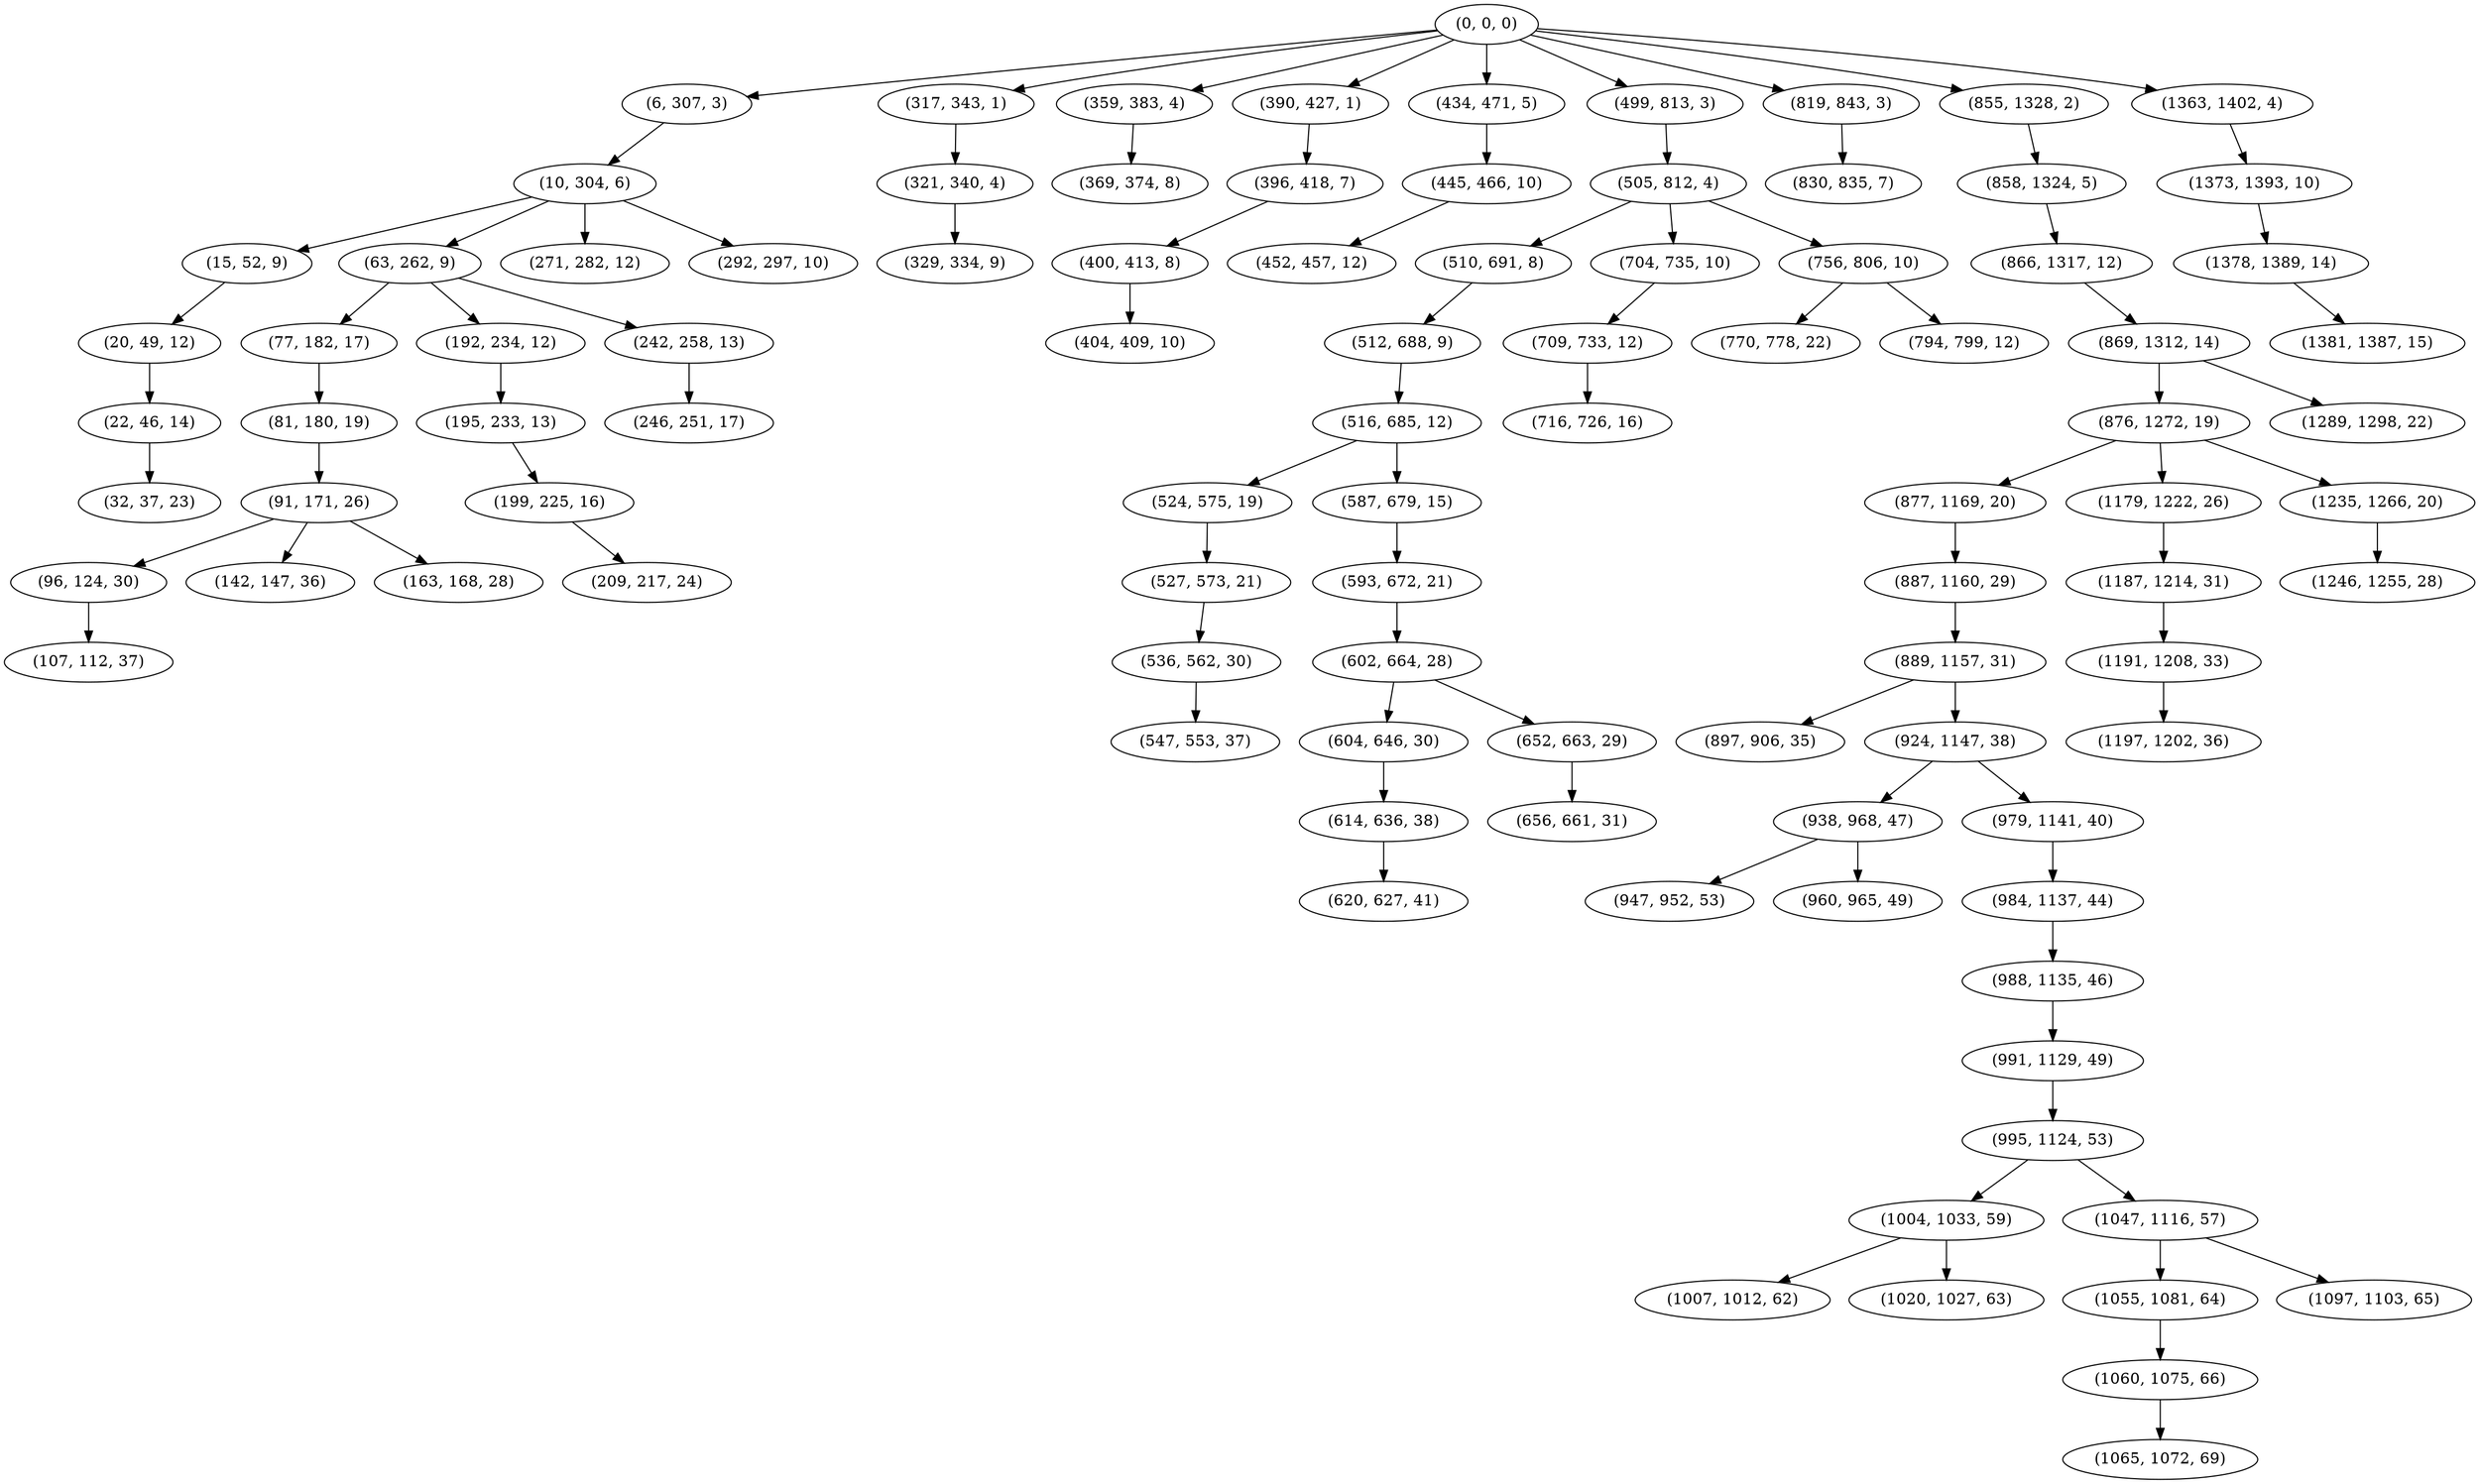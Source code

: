 digraph tree {
    "(0, 0, 0)";
    "(6, 307, 3)";
    "(10, 304, 6)";
    "(15, 52, 9)";
    "(20, 49, 12)";
    "(22, 46, 14)";
    "(32, 37, 23)";
    "(63, 262, 9)";
    "(77, 182, 17)";
    "(81, 180, 19)";
    "(91, 171, 26)";
    "(96, 124, 30)";
    "(107, 112, 37)";
    "(142, 147, 36)";
    "(163, 168, 28)";
    "(192, 234, 12)";
    "(195, 233, 13)";
    "(199, 225, 16)";
    "(209, 217, 24)";
    "(242, 258, 13)";
    "(246, 251, 17)";
    "(271, 282, 12)";
    "(292, 297, 10)";
    "(317, 343, 1)";
    "(321, 340, 4)";
    "(329, 334, 9)";
    "(359, 383, 4)";
    "(369, 374, 8)";
    "(390, 427, 1)";
    "(396, 418, 7)";
    "(400, 413, 8)";
    "(404, 409, 10)";
    "(434, 471, 5)";
    "(445, 466, 10)";
    "(452, 457, 12)";
    "(499, 813, 3)";
    "(505, 812, 4)";
    "(510, 691, 8)";
    "(512, 688, 9)";
    "(516, 685, 12)";
    "(524, 575, 19)";
    "(527, 573, 21)";
    "(536, 562, 30)";
    "(547, 553, 37)";
    "(587, 679, 15)";
    "(593, 672, 21)";
    "(602, 664, 28)";
    "(604, 646, 30)";
    "(614, 636, 38)";
    "(620, 627, 41)";
    "(652, 663, 29)";
    "(656, 661, 31)";
    "(704, 735, 10)";
    "(709, 733, 12)";
    "(716, 726, 16)";
    "(756, 806, 10)";
    "(770, 778, 22)";
    "(794, 799, 12)";
    "(819, 843, 3)";
    "(830, 835, 7)";
    "(855, 1328, 2)";
    "(858, 1324, 5)";
    "(866, 1317, 12)";
    "(869, 1312, 14)";
    "(876, 1272, 19)";
    "(877, 1169, 20)";
    "(887, 1160, 29)";
    "(889, 1157, 31)";
    "(897, 906, 35)";
    "(924, 1147, 38)";
    "(938, 968, 47)";
    "(947, 952, 53)";
    "(960, 965, 49)";
    "(979, 1141, 40)";
    "(984, 1137, 44)";
    "(988, 1135, 46)";
    "(991, 1129, 49)";
    "(995, 1124, 53)";
    "(1004, 1033, 59)";
    "(1007, 1012, 62)";
    "(1020, 1027, 63)";
    "(1047, 1116, 57)";
    "(1055, 1081, 64)";
    "(1060, 1075, 66)";
    "(1065, 1072, 69)";
    "(1097, 1103, 65)";
    "(1179, 1222, 26)";
    "(1187, 1214, 31)";
    "(1191, 1208, 33)";
    "(1197, 1202, 36)";
    "(1235, 1266, 20)";
    "(1246, 1255, 28)";
    "(1289, 1298, 22)";
    "(1363, 1402, 4)";
    "(1373, 1393, 10)";
    "(1378, 1389, 14)";
    "(1381, 1387, 15)";
    "(0, 0, 0)" -> "(6, 307, 3)";
    "(0, 0, 0)" -> "(317, 343, 1)";
    "(0, 0, 0)" -> "(359, 383, 4)";
    "(0, 0, 0)" -> "(390, 427, 1)";
    "(0, 0, 0)" -> "(434, 471, 5)";
    "(0, 0, 0)" -> "(499, 813, 3)";
    "(0, 0, 0)" -> "(819, 843, 3)";
    "(0, 0, 0)" -> "(855, 1328, 2)";
    "(0, 0, 0)" -> "(1363, 1402, 4)";
    "(6, 307, 3)" -> "(10, 304, 6)";
    "(10, 304, 6)" -> "(15, 52, 9)";
    "(10, 304, 6)" -> "(63, 262, 9)";
    "(10, 304, 6)" -> "(271, 282, 12)";
    "(10, 304, 6)" -> "(292, 297, 10)";
    "(15, 52, 9)" -> "(20, 49, 12)";
    "(20, 49, 12)" -> "(22, 46, 14)";
    "(22, 46, 14)" -> "(32, 37, 23)";
    "(63, 262, 9)" -> "(77, 182, 17)";
    "(63, 262, 9)" -> "(192, 234, 12)";
    "(63, 262, 9)" -> "(242, 258, 13)";
    "(77, 182, 17)" -> "(81, 180, 19)";
    "(81, 180, 19)" -> "(91, 171, 26)";
    "(91, 171, 26)" -> "(96, 124, 30)";
    "(91, 171, 26)" -> "(142, 147, 36)";
    "(91, 171, 26)" -> "(163, 168, 28)";
    "(96, 124, 30)" -> "(107, 112, 37)";
    "(192, 234, 12)" -> "(195, 233, 13)";
    "(195, 233, 13)" -> "(199, 225, 16)";
    "(199, 225, 16)" -> "(209, 217, 24)";
    "(242, 258, 13)" -> "(246, 251, 17)";
    "(317, 343, 1)" -> "(321, 340, 4)";
    "(321, 340, 4)" -> "(329, 334, 9)";
    "(359, 383, 4)" -> "(369, 374, 8)";
    "(390, 427, 1)" -> "(396, 418, 7)";
    "(396, 418, 7)" -> "(400, 413, 8)";
    "(400, 413, 8)" -> "(404, 409, 10)";
    "(434, 471, 5)" -> "(445, 466, 10)";
    "(445, 466, 10)" -> "(452, 457, 12)";
    "(499, 813, 3)" -> "(505, 812, 4)";
    "(505, 812, 4)" -> "(510, 691, 8)";
    "(505, 812, 4)" -> "(704, 735, 10)";
    "(505, 812, 4)" -> "(756, 806, 10)";
    "(510, 691, 8)" -> "(512, 688, 9)";
    "(512, 688, 9)" -> "(516, 685, 12)";
    "(516, 685, 12)" -> "(524, 575, 19)";
    "(516, 685, 12)" -> "(587, 679, 15)";
    "(524, 575, 19)" -> "(527, 573, 21)";
    "(527, 573, 21)" -> "(536, 562, 30)";
    "(536, 562, 30)" -> "(547, 553, 37)";
    "(587, 679, 15)" -> "(593, 672, 21)";
    "(593, 672, 21)" -> "(602, 664, 28)";
    "(602, 664, 28)" -> "(604, 646, 30)";
    "(602, 664, 28)" -> "(652, 663, 29)";
    "(604, 646, 30)" -> "(614, 636, 38)";
    "(614, 636, 38)" -> "(620, 627, 41)";
    "(652, 663, 29)" -> "(656, 661, 31)";
    "(704, 735, 10)" -> "(709, 733, 12)";
    "(709, 733, 12)" -> "(716, 726, 16)";
    "(756, 806, 10)" -> "(770, 778, 22)";
    "(756, 806, 10)" -> "(794, 799, 12)";
    "(819, 843, 3)" -> "(830, 835, 7)";
    "(855, 1328, 2)" -> "(858, 1324, 5)";
    "(858, 1324, 5)" -> "(866, 1317, 12)";
    "(866, 1317, 12)" -> "(869, 1312, 14)";
    "(869, 1312, 14)" -> "(876, 1272, 19)";
    "(869, 1312, 14)" -> "(1289, 1298, 22)";
    "(876, 1272, 19)" -> "(877, 1169, 20)";
    "(876, 1272, 19)" -> "(1179, 1222, 26)";
    "(876, 1272, 19)" -> "(1235, 1266, 20)";
    "(877, 1169, 20)" -> "(887, 1160, 29)";
    "(887, 1160, 29)" -> "(889, 1157, 31)";
    "(889, 1157, 31)" -> "(897, 906, 35)";
    "(889, 1157, 31)" -> "(924, 1147, 38)";
    "(924, 1147, 38)" -> "(938, 968, 47)";
    "(924, 1147, 38)" -> "(979, 1141, 40)";
    "(938, 968, 47)" -> "(947, 952, 53)";
    "(938, 968, 47)" -> "(960, 965, 49)";
    "(979, 1141, 40)" -> "(984, 1137, 44)";
    "(984, 1137, 44)" -> "(988, 1135, 46)";
    "(988, 1135, 46)" -> "(991, 1129, 49)";
    "(991, 1129, 49)" -> "(995, 1124, 53)";
    "(995, 1124, 53)" -> "(1004, 1033, 59)";
    "(995, 1124, 53)" -> "(1047, 1116, 57)";
    "(1004, 1033, 59)" -> "(1007, 1012, 62)";
    "(1004, 1033, 59)" -> "(1020, 1027, 63)";
    "(1047, 1116, 57)" -> "(1055, 1081, 64)";
    "(1047, 1116, 57)" -> "(1097, 1103, 65)";
    "(1055, 1081, 64)" -> "(1060, 1075, 66)";
    "(1060, 1075, 66)" -> "(1065, 1072, 69)";
    "(1179, 1222, 26)" -> "(1187, 1214, 31)";
    "(1187, 1214, 31)" -> "(1191, 1208, 33)";
    "(1191, 1208, 33)" -> "(1197, 1202, 36)";
    "(1235, 1266, 20)" -> "(1246, 1255, 28)";
    "(1363, 1402, 4)" -> "(1373, 1393, 10)";
    "(1373, 1393, 10)" -> "(1378, 1389, 14)";
    "(1378, 1389, 14)" -> "(1381, 1387, 15)";
}
